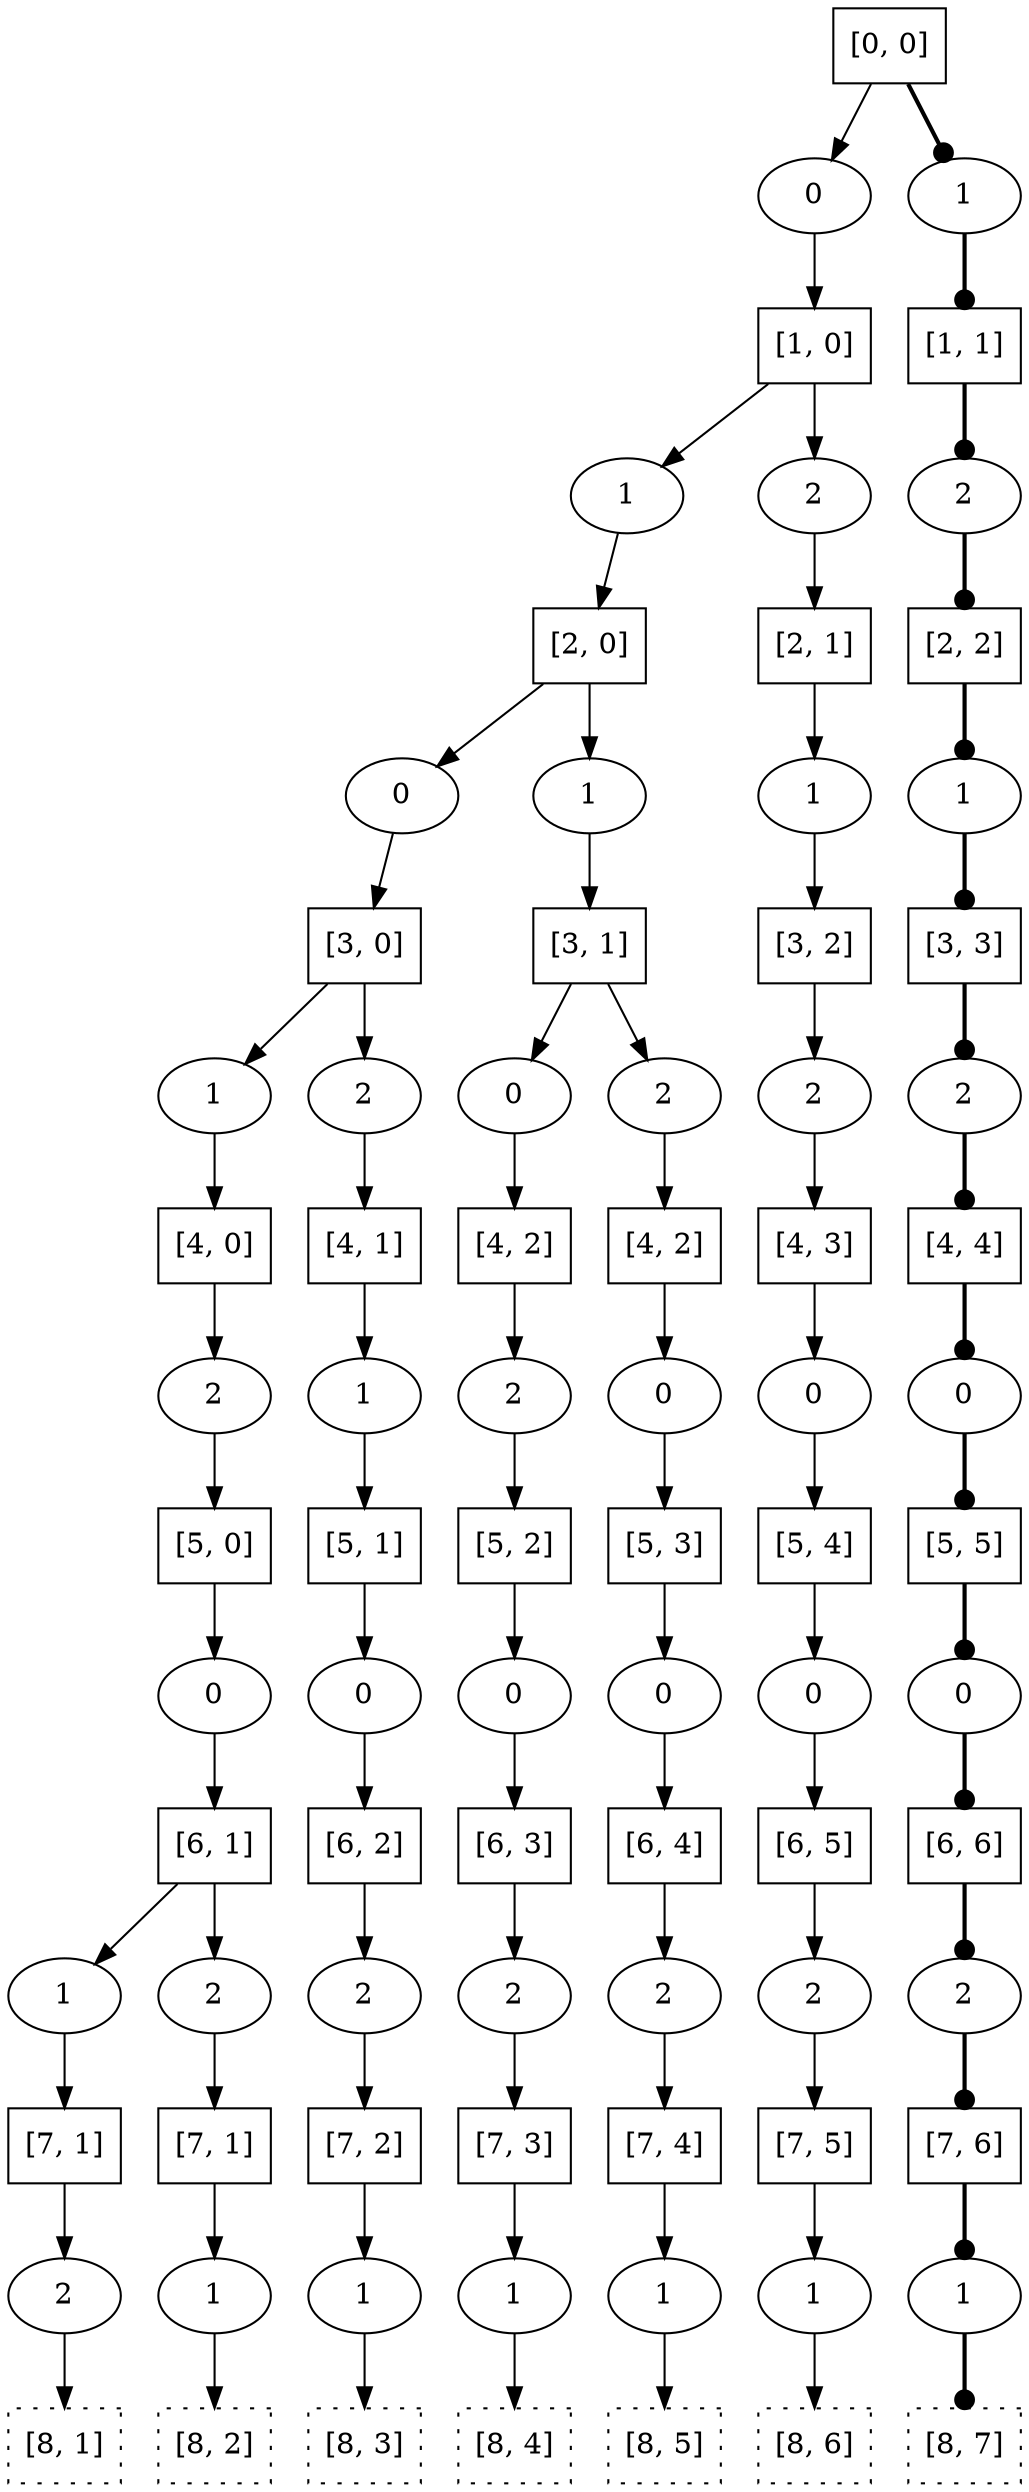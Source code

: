 digraph Afinidad {  
 size="100,100"; 
    "61" [shape=box, style=dotted, label="[8, 7]"];
    "40" [shape=box, label="[5, 4]"];
    "40,0" [label=0];
    "40" -> "40,0";
    "40,0" -> "39";
    "41" [shape=box, label="[4, 3]"];
    "41,0" [label=0];
    "41" -> "41,0";
    "41,0" -> "40";
    "39" [shape=box, label="[6, 5]"];
    "39,2" [label=2];
    "39" -> "39,2";
    "39,2" -> "38";
    "3" [shape=box, style=dotted, label="[8, 2]"];
    "70" [shape=box, label="[1, 1]"];
    "70,2" [label=2];
    "70" -> "70,2"[style=bold,arrowhead=dot];
    "70,2" -> "69"[style=bold,arrowhead=dot];
    "10" [shape=box, label="[7, 2]"];
    "10,1" [label=1];
    "10" -> "10,1";
    "10,1" -> "9";
    "18" [shape=box, label="[6, 3]"];
    "18,2" [label=2];
    "18" -> "18,2";
    "18,2" -> "17";
    "19" [shape=box, label="[5, 2]"];
    "19,0" [label=0];
    "19" -> "19,0";
    "19,0" -> "18";
    "45" [shape=box, label="[2, 1]"];
    "45,1" [label=1];
    "45" -> "45,1";
    "45,1" -> "42";
    "62" [shape=box, label="[7, 6]"];
    "62,1" [label=1];
    "62" -> "62,1"[style=bold,arrowhead=dot];
    "62,1" -> "61"[style=bold,arrowhead=dot];
    "1" [shape=box, style=dotted, label="[8, 1]"];
    "4" [shape=box, label="[7, 1]"];
    "4,1" [label=1];
    "4" -> "4,1";
    "4,1" -> "3";
    "12" [shape=box, label="[5, 1]"];
    "12,0" [label=0];
    "12" -> "12,0";
    "12,0" -> "11";
    "22" [shape=box, style=dotted, label="[8, 5]"];
    "20" [shape=box, label="[4, 2]"];
    "20,2" [label=2];
    "20" -> "20,2";
    "20,2" -> "19";
    "27" [shape=box, label="[3, 1]"];
    "27,0" [label=0];
    "27" -> "27,0";
    "27,0" -> "20";
    "27,2" [label=2];
    "27" -> "27,2";
    "27,2" -> "26";
    "11" [shape=box, label="[6, 2]"];
    "11,2" [label=2];
    "11" -> "11,2";
    "11,2" -> "10";
    "13" [shape=box, label="[4, 1]"];
    "13,1" [label=1];
    "13" -> "13,1";
    "13,1" -> "12";
    "66" [shape=box, label="[3, 3]"];
    "66,2" [label=2];
    "66" -> "66,2"[style=bold,arrowhead=dot];
    "66,2" -> "65"[style=bold,arrowhead=dot];
    "72" [shape=box, label="[0, 0]"];
    "72,0" [label=0];
    "72" -> "72,0";
    "72,0" -> "46";
    "72,1" [label=1];
    "72" -> "72,1"[style=bold,arrowhead=dot];
    "72,1" -> "70"[style=bold,arrowhead=dot];
    "64" [shape=box, label="[5, 5]"];
    "64,0" [label=0];
    "64" -> "64,0"[style=bold,arrowhead=dot];
    "64,0" -> "63"[style=bold,arrowhead=dot];
    "65" [shape=box, label="[4, 4]"];
    "65,0" [label=0];
    "65" -> "65,0"[style=bold,arrowhead=dot];
    "65,0" -> "64"[style=bold,arrowhead=dot];
    "63" [shape=box, label="[6, 6]"];
    "63,2" [label=2];
    "63" -> "63,2"[style=bold,arrowhead=dot];
    "63,2" -> "62"[style=bold,arrowhead=dot];
    "6" [shape=box, label="[5, 0]"];
    "6,0" [label=0];
    "6" -> "6,0";
    "6,0" -> "5";
    "2" [shape=box, label="[7, 1]"];
    "2,2" [label=2];
    "2" -> "2,2";
    "2,2" -> "1";
    "16" [shape=box, style=dotted, label="[8, 4]"];
    "5" [shape=box, label="[6, 1]"];
    "5,1" [label=1];
    "5" -> "5,1";
    "5,1" -> "2";
    "5,2" [label=2];
    "5" -> "5,2";
    "5,2" -> "4";
    "30" [shape=box, label="[2, 0]"];
    "30,0" [label=0];
    "30" -> "30,0";
    "30,0" -> "14";
    "30,1" [label=1];
    "30" -> "30,1";
    "30,1" -> "27";
    "23" [shape=box, label="[7, 4]"];
    "23,1" [label=1];
    "23" -> "23,1";
    "23,1" -> "22";
    "46" [shape=box, label="[1, 0]"];
    "46,1" [label=1];
    "46" -> "46,1";
    "46,1" -> "30";
    "46,2" [label=2];
    "46" -> "46,2";
    "46,2" -> "45";
    "69" [shape=box, label="[2, 2]"];
    "69,1" [label=1];
    "69" -> "69,1"[style=bold,arrowhead=dot];
    "69,1" -> "66"[style=bold,arrowhead=dot];
    "38" [shape=box, label="[7, 5]"];
    "38,1" [label=1];
    "38" -> "38,1";
    "38,1" -> "37";
    "9" [shape=box, style=dotted, label="[8, 3]"];
    "7" [shape=box, label="[4, 0]"];
    "7,2" [label=2];
    "7" -> "7,2";
    "7,2" -> "6";
    "14" [shape=box, label="[3, 0]"];
    "14,1" [label=1];
    "14" -> "14,1";
    "14,1" -> "7";
    "14,2" [label=2];
    "14" -> "14,2";
    "14,2" -> "13";
    "17" [shape=box, label="[7, 3]"];
    "17,1" [label=1];
    "17" -> "17,1";
    "17,1" -> "16";
    "25" [shape=box, label="[5, 3]"];
    "25,0" [label=0];
    "25" -> "25,0";
    "25,0" -> "24";
    "42" [shape=box, label="[3, 2]"];
    "42,2" [label=2];
    "42" -> "42,2";
    "42,2" -> "41";
    "24" [shape=box, label="[6, 4]"];
    "24,2" [label=2];
    "24" -> "24,2";
    "24,2" -> "23";
    "26" [shape=box, label="[4, 2]"];
    "26,0" [label=0];
    "26" -> "26,0";
    "26,0" -> "25";
    "37" [shape=box, style=dotted, label="[8, 6]"];
}
